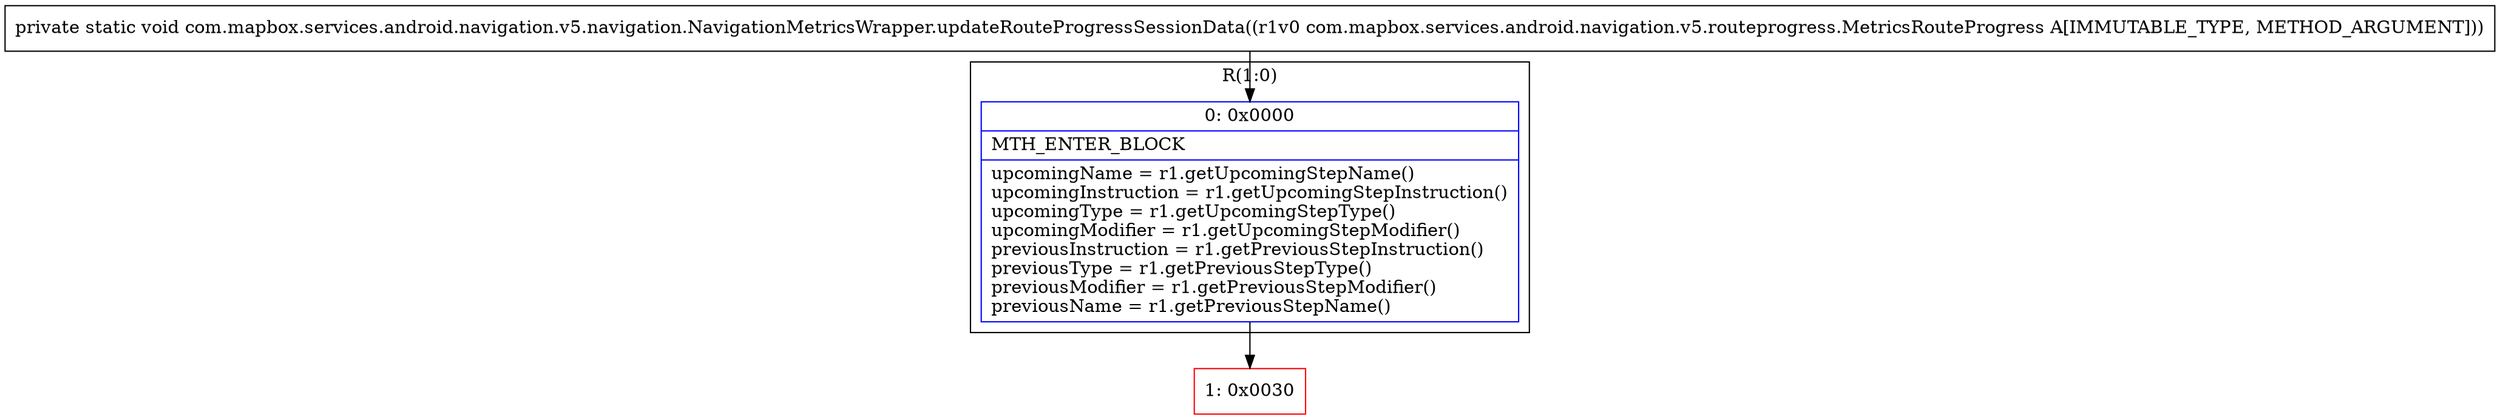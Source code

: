 digraph "CFG forcom.mapbox.services.android.navigation.v5.navigation.NavigationMetricsWrapper.updateRouteProgressSessionData(Lcom\/mapbox\/services\/android\/navigation\/v5\/routeprogress\/MetricsRouteProgress;)V" {
subgraph cluster_Region_1309498024 {
label = "R(1:0)";
node [shape=record,color=blue];
Node_0 [shape=record,label="{0\:\ 0x0000|MTH_ENTER_BLOCK\l|upcomingName = r1.getUpcomingStepName()\lupcomingInstruction = r1.getUpcomingStepInstruction()\lupcomingType = r1.getUpcomingStepType()\lupcomingModifier = r1.getUpcomingStepModifier()\lpreviousInstruction = r1.getPreviousStepInstruction()\lpreviousType = r1.getPreviousStepType()\lpreviousModifier = r1.getPreviousStepModifier()\lpreviousName = r1.getPreviousStepName()\l}"];
}
Node_1 [shape=record,color=red,label="{1\:\ 0x0030}"];
MethodNode[shape=record,label="{private static void com.mapbox.services.android.navigation.v5.navigation.NavigationMetricsWrapper.updateRouteProgressSessionData((r1v0 com.mapbox.services.android.navigation.v5.routeprogress.MetricsRouteProgress A[IMMUTABLE_TYPE, METHOD_ARGUMENT])) }"];
MethodNode -> Node_0;
Node_0 -> Node_1;
}

